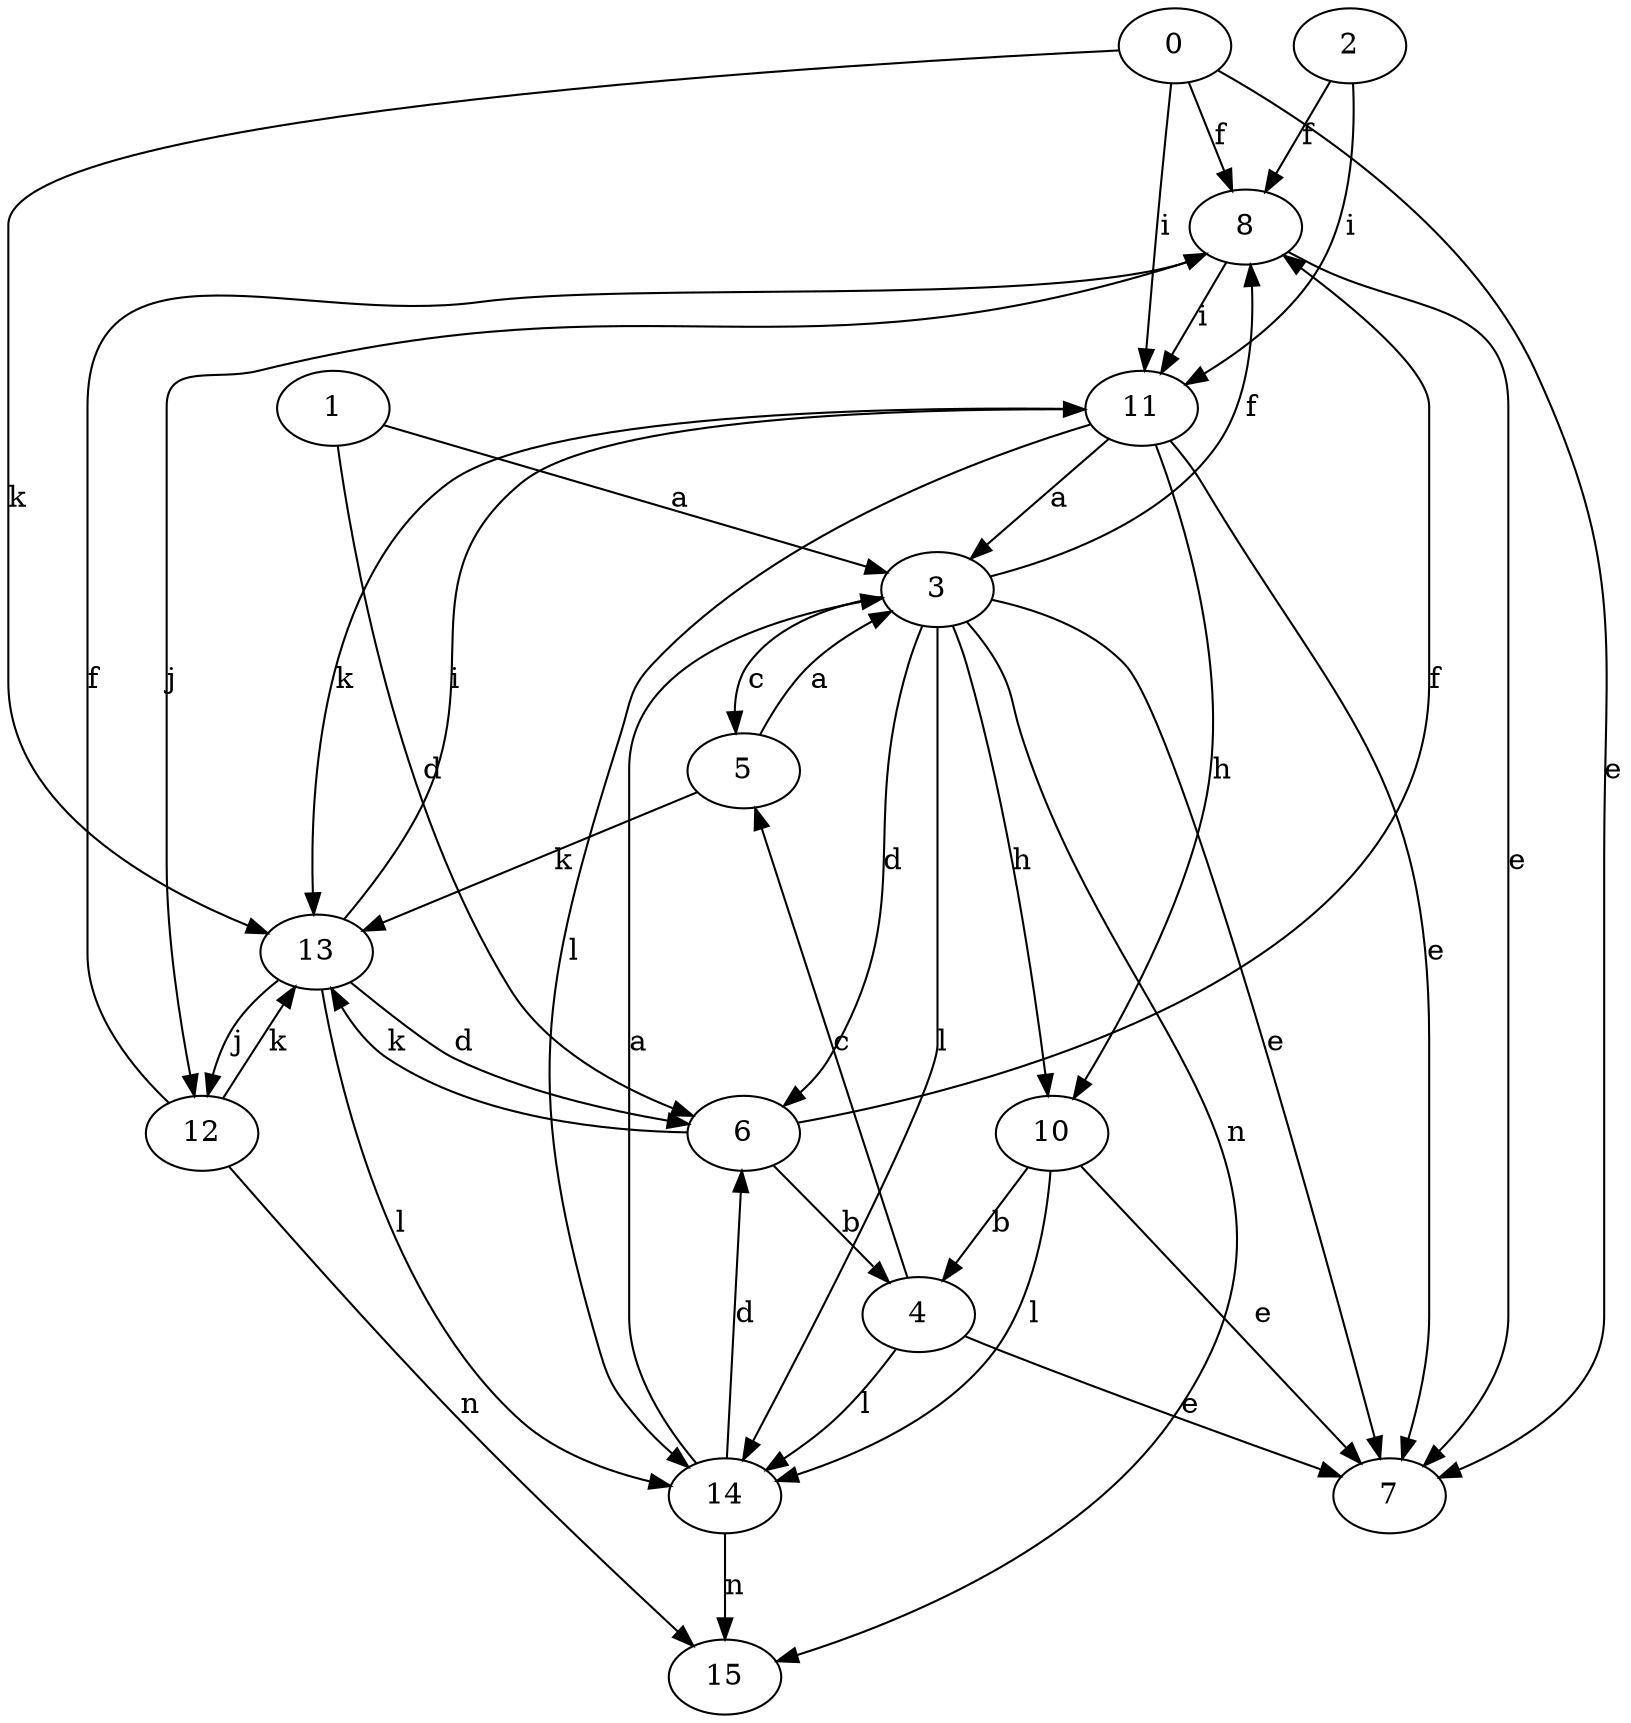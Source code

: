strict digraph  {
2;
3;
4;
5;
6;
7;
8;
10;
0;
11;
12;
13;
14;
1;
15;
2 -> 8  [label=f];
2 -> 11  [label=i];
3 -> 5  [label=c];
3 -> 6  [label=d];
3 -> 7  [label=e];
3 -> 8  [label=f];
3 -> 10  [label=h];
3 -> 14  [label=l];
3 -> 15  [label=n];
4 -> 5  [label=c];
4 -> 7  [label=e];
4 -> 14  [label=l];
5 -> 3  [label=a];
5 -> 13  [label=k];
6 -> 4  [label=b];
6 -> 8  [label=f];
6 -> 13  [label=k];
8 -> 7  [label=e];
8 -> 11  [label=i];
8 -> 12  [label=j];
10 -> 4  [label=b];
10 -> 7  [label=e];
10 -> 14  [label=l];
0 -> 7  [label=e];
0 -> 8  [label=f];
0 -> 11  [label=i];
0 -> 13  [label=k];
11 -> 3  [label=a];
11 -> 7  [label=e];
11 -> 10  [label=h];
11 -> 13  [label=k];
11 -> 14  [label=l];
12 -> 8  [label=f];
12 -> 13  [label=k];
12 -> 15  [label=n];
13 -> 6  [label=d];
13 -> 11  [label=i];
13 -> 12  [label=j];
13 -> 14  [label=l];
14 -> 3  [label=a];
14 -> 6  [label=d];
14 -> 15  [label=n];
1 -> 3  [label=a];
1 -> 6  [label=d];
}
